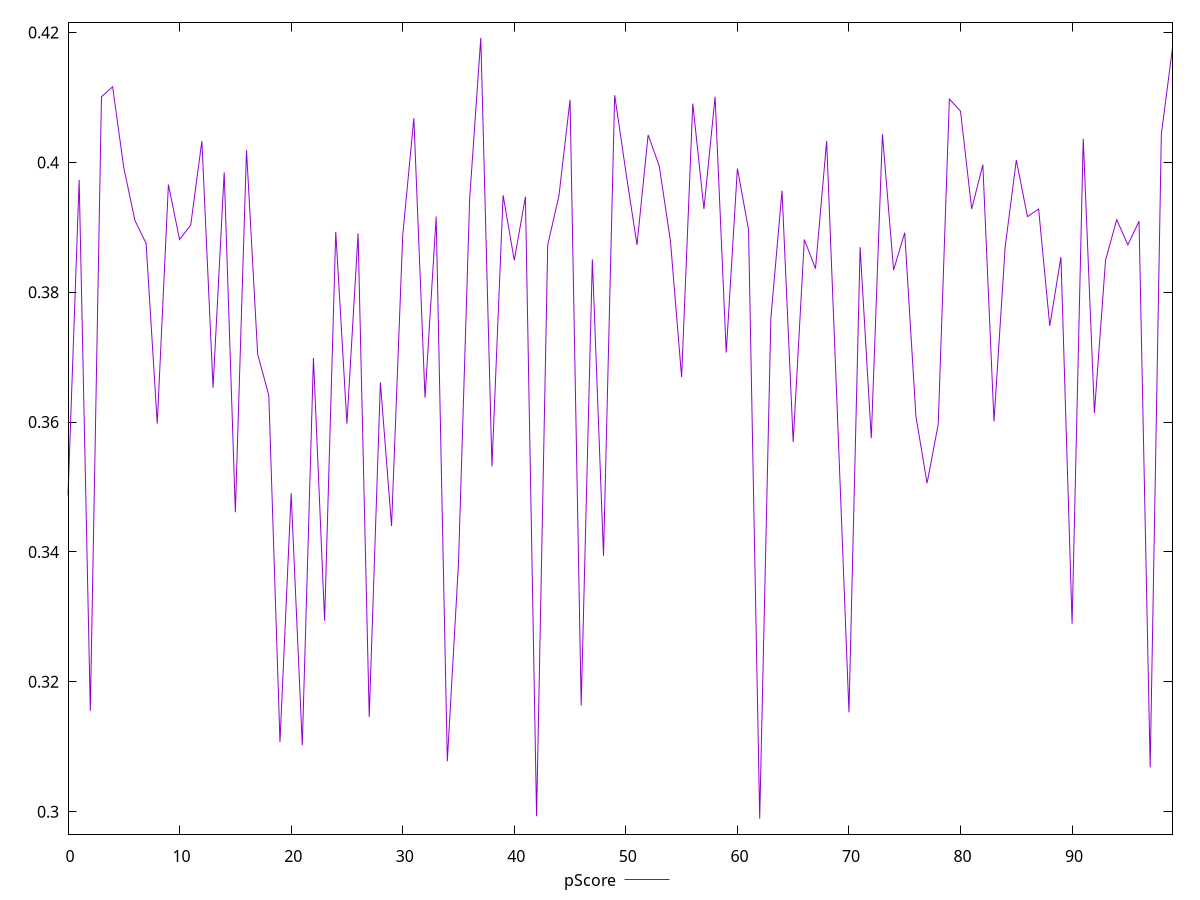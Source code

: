 reset

$pScore <<EOF
0 0.3487058823529412
1 0.3972941176470588
2 0.31552941176470584
3 0.41011764705882353
4 0.4116470588235294
5 0.3991764705882353
6 0.3910588235294118
7 0.3875294117647059
8 0.35976470588235293
9 0.39658823529411763
10 0.3881176470588235
11 0.39035294117647057
12 0.4032941176470588
13 0.3652941176470588
14 0.39847058823529413
15 0.34611764705882353
16 0.40188235294117647
17 0.3704705882352941
18 0.36411764705882355
19 0.31070588235294117
20 0.34905882352941175
21 0.31023529411764705
22 0.36988235294117644
23 0.32941176470588235
24 0.3892941176470588
25 0.35976470588235293
26 0.3890588235294118
27 0.3145882352941176
28 0.36611764705882355
29 0.344
30 0.3887058823529412
31 0.4068235294117647
32 0.36376470588235293
33 0.3916470588235294
34 0.30776470588235294
35 0.3382352941176471
36 0.3943529411764706
37 0.41917647058823526
38 0.3531764705882353
39 0.39494117647058824
40 0.38494117647058823
41 0.3947058823529412
42 0.2992941176470588
43 0.3872941176470588
44 0.3948235294117647
45 0.4096470588235294
46 0.3163529411764706
47 0.3850588235294118
48 0.33941176470588236
49 0.4103529411764706
50 0.39858823529411763
51 0.3872941176470588
52 0.404235294117647
53 0.39941176470588236
54 0.38788235294117646
55 0.3669411764705882
56 0.40905882352941175
57 0.3928235294117647
58 0.41011764705882353
59 0.37070588235294116
60 0.39905882352941174
61 0.3896470588235294
62 0.29894117647058827
63 0.376
64 0.3956470588235294
65 0.3569411764705882
66 0.3881176470588235
67 0.3836470588235294
68 0.4032941176470588
69 0.35964705882352943
70 0.31529411764705884
71 0.38694117647058823
72 0.3575294117647059
73 0.4043529411764706
74 0.38341176470588234
75 0.3891764705882353
76 0.3609411764705882
77 0.35058823529411764
78 0.35964705882352943
79 0.4097647058823529
80 0.4078823529411765
81 0.3928235294117647
82 0.3996470588235294
83 0.36011764705882354
84 0.38694117647058823
85 0.4003529411764706
86 0.3916470588235294
87 0.3928235294117647
88 0.37482352941176467
89 0.38541176470588234
90 0.32894117647058824
91 0.4036470588235294
92 0.3614117647058823
93 0.38494117647058823
94 0.3911764705882353
95 0.3872941176470588
96 0.39094117647058824
97 0.3068235294117647
98 0.4043529411764706
99 0.4176470588235294
EOF

set key outside below
set xrange [0:99]
set yrange [0.29653647058823535:0.4215811764705882]
set trange [0.29653647058823535:0.4215811764705882]
set terminal svg size 640, 500 enhanced background rgb 'white'
set output "report_00015_2021-02-09T16-11-33.973Z/render-blocking-resources/samples/pages/pScore/values.svg"

plot $pScore title "pScore" with line

reset
